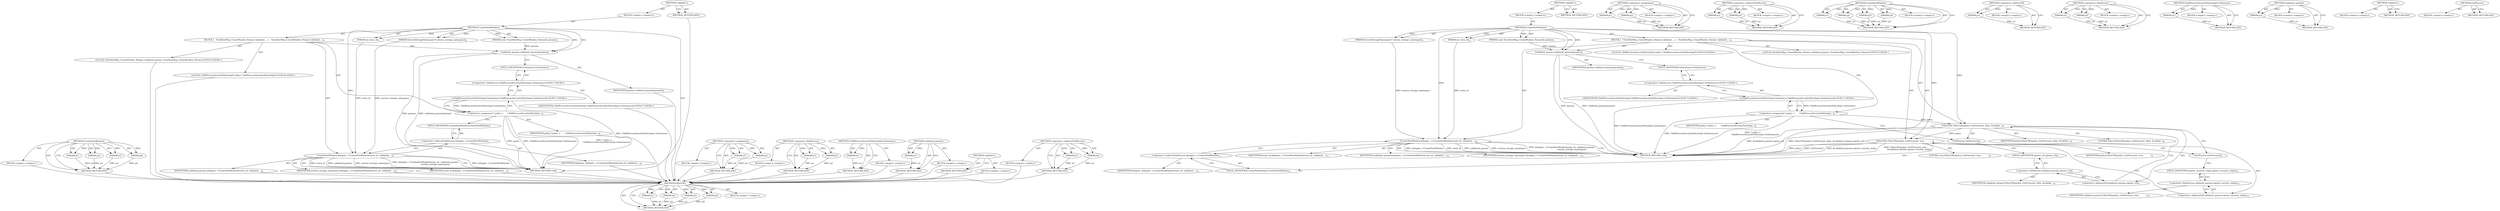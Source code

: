 digraph "GetProcess" {
vulnerable_71 [label=<(METHOD,CreateNewWindow)>];
vulnerable_72 [label=<(PARAM,p1)>];
vulnerable_73 [label=<(PARAM,p2)>];
vulnerable_74 [label=<(PARAM,p3)>];
vulnerable_75 [label=<(PARAM,p4)>];
vulnerable_76 [label=<(BLOCK,&lt;empty&gt;,&lt;empty&gt;)>];
vulnerable_77 [label=<(METHOD_RETURN,ANY)>];
vulnerable_6 [label=<(METHOD,&lt;global&gt;)<SUB>1</SUB>>];
vulnerable_7 [label=<(BLOCK,&lt;empty&gt;,&lt;empty&gt;)<SUB>1</SUB>>];
vulnerable_8 [label=<(METHOD,CreateNewWindow)<SUB>1</SUB>>];
vulnerable_9 [label=<(PARAM,int route_id)<SUB>2</SUB>>];
vulnerable_10 [label=<(PARAM,const ViewHostMsg_CreateWindow_Params&amp; params)<SUB>3</SUB>>];
vulnerable_11 [label=<(PARAM,SessionStorageNamespace* session_storage_namespace)<SUB>4</SUB>>];
vulnerable_12 [label=<(BLOCK,{
   ViewHostMsg_CreateWindow_Params validated_...,{
   ViewHostMsg_CreateWindow_Params validated_...)<SUB>4</SUB>>];
vulnerable_13 [label="<(LOCAL,ViewHostMsg_CreateWindow_Params validated_params: ViewHostMsg_CreateWindow_Params)<SUB>5</SUB>>"];
vulnerable_14 [label=<(validated_params,validated_params(params))<SUB>5</SUB>>];
vulnerable_15 [label=<(IDENTIFIER,params,validated_params(params))<SUB>5</SUB>>];
vulnerable_16 [label="<(LOCAL,ChildProcessSecurityPolicyImpl* policy: ChildProcessSecurityPolicyImpl*)<SUB>6</SUB>>"];
vulnerable_17 [label=<(&lt;operator&gt;.assignment,* policy =
       ChildProcessSecurityPolicyImp...)<SUB>6</SUB>>];
vulnerable_18 [label=<(IDENTIFIER,policy,* policy =
       ChildProcessSecurityPolicyImp...)<SUB>6</SUB>>];
vulnerable_19 [label="<(ChildProcessSecurityPolicyImpl.GetInstance,ChildProcessSecurityPolicyImpl::GetInstance())<SUB>7</SUB>>"];
vulnerable_20 [label="<(&lt;operator&gt;.fieldAccess,ChildProcessSecurityPolicyImpl::GetInstance)<SUB>7</SUB>>"];
vulnerable_21 [label="<(IDENTIFIER,ChildProcessSecurityPolicyImpl,ChildProcessSecurityPolicyImpl::GetInstance())<SUB>7</SUB>>"];
vulnerable_22 [label=<(FIELD_IDENTIFIER,GetInstance,GetInstance)<SUB>7</SUB>>];
vulnerable_23 [label=<(CreateNewWindow,delegate_-&gt;CreateNewWindow(route_id, validated_...)<SUB>9</SUB>>];
vulnerable_24 [label=<(&lt;operator&gt;.indirectFieldAccess,delegate_-&gt;CreateNewWindow)<SUB>9</SUB>>];
vulnerable_25 [label=<(IDENTIFIER,delegate_,delegate_-&gt;CreateNewWindow(route_id, validated_...)<SUB>9</SUB>>];
vulnerable_26 [label=<(FIELD_IDENTIFIER,CreateNewWindow,CreateNewWindow)<SUB>9</SUB>>];
vulnerable_27 [label=<(IDENTIFIER,route_id,delegate_-&gt;CreateNewWindow(route_id, validated_...)<SUB>9</SUB>>];
vulnerable_28 [label=<(IDENTIFIER,validated_params,delegate_-&gt;CreateNewWindow(route_id, validated_...)<SUB>9</SUB>>];
vulnerable_29 [label=<(IDENTIFIER,session_storage_namespace,delegate_-&gt;CreateNewWindow(route_id, validated_...)<SUB>10</SUB>>];
vulnerable_30 [label=<(METHOD_RETURN,void)<SUB>1</SUB>>];
vulnerable_32 [label=<(METHOD_RETURN,ANY)<SUB>1</SUB>>];
vulnerable_57 [label=<(METHOD,&lt;operator&gt;.assignment)>];
vulnerable_58 [label=<(PARAM,p1)>];
vulnerable_59 [label=<(PARAM,p2)>];
vulnerable_60 [label=<(BLOCK,&lt;empty&gt;,&lt;empty&gt;)>];
vulnerable_61 [label=<(METHOD_RETURN,ANY)>];
vulnerable_66 [label=<(METHOD,&lt;operator&gt;.fieldAccess)>];
vulnerable_67 [label=<(PARAM,p1)>];
vulnerable_68 [label=<(PARAM,p2)>];
vulnerable_69 [label=<(BLOCK,&lt;empty&gt;,&lt;empty&gt;)>];
vulnerable_70 [label=<(METHOD_RETURN,ANY)>];
vulnerable_62 [label=<(METHOD,ChildProcessSecurityPolicyImpl.GetInstance)>];
vulnerable_63 [label=<(PARAM,p1)>];
vulnerable_64 [label=<(BLOCK,&lt;empty&gt;,&lt;empty&gt;)>];
vulnerable_65 [label=<(METHOD_RETURN,ANY)>];
vulnerable_53 [label=<(METHOD,validated_params)>];
vulnerable_54 [label=<(PARAM,p1)>];
vulnerable_55 [label=<(BLOCK,&lt;empty&gt;,&lt;empty&gt;)>];
vulnerable_56 [label=<(METHOD_RETURN,ANY)>];
vulnerable_47 [label=<(METHOD,&lt;global&gt;)<SUB>1</SUB>>];
vulnerable_48 [label=<(BLOCK,&lt;empty&gt;,&lt;empty&gt;)>];
vulnerable_49 [label=<(METHOD_RETURN,ANY)>];
vulnerable_78 [label=<(METHOD,&lt;operator&gt;.indirectFieldAccess)>];
vulnerable_79 [label=<(PARAM,p1)>];
vulnerable_80 [label=<(PARAM,p2)>];
vulnerable_81 [label=<(BLOCK,&lt;empty&gt;,&lt;empty&gt;)>];
vulnerable_82 [label=<(METHOD_RETURN,ANY)>];
fixed_89 [label=<(METHOD,FilterURL)>];
fixed_90 [label=<(PARAM,p1)>];
fixed_91 [label=<(PARAM,p2)>];
fixed_92 [label=<(PARAM,p3)>];
fixed_93 [label=<(PARAM,p4)>];
fixed_94 [label=<(BLOCK,&lt;empty&gt;,&lt;empty&gt;)>];
fixed_95 [label=<(METHOD_RETURN,ANY)>];
fixed_6 [label=<(METHOD,&lt;global&gt;)<SUB>1</SUB>>];
fixed_7 [label=<(BLOCK,&lt;empty&gt;,&lt;empty&gt;)<SUB>1</SUB>>];
fixed_8 [label=<(METHOD,CreateNewWindow)<SUB>1</SUB>>];
fixed_9 [label=<(PARAM,int route_id)<SUB>2</SUB>>];
fixed_10 [label=<(PARAM,const ViewHostMsg_CreateWindow_Params&amp; params)<SUB>3</SUB>>];
fixed_11 [label=<(PARAM,SessionStorageNamespace* session_storage_namespace)<SUB>4</SUB>>];
fixed_12 [label=<(BLOCK,{
   ViewHostMsg_CreateWindow_Params validated_...,{
   ViewHostMsg_CreateWindow_Params validated_...)<SUB>4</SUB>>];
fixed_13 [label="<(LOCAL,ViewHostMsg_CreateWindow_Params validated_params: ViewHostMsg_CreateWindow_Params)<SUB>5</SUB>>"];
fixed_14 [label=<(validated_params,validated_params(params))<SUB>5</SUB>>];
fixed_15 [label=<(IDENTIFIER,params,validated_params(params))<SUB>5</SUB>>];
fixed_16 [label="<(LOCAL,ChildProcessSecurityPolicyImpl* policy: ChildProcessSecurityPolicyImpl*)<SUB>6</SUB>>"];
fixed_17 [label=<(&lt;operator&gt;.assignment,* policy =
       ChildProcessSecurityPolicyImp...)<SUB>6</SUB>>];
fixed_18 [label=<(IDENTIFIER,policy,* policy =
       ChildProcessSecurityPolicyImp...)<SUB>6</SUB>>];
fixed_19 [label="<(ChildProcessSecurityPolicyImpl.GetInstance,ChildProcessSecurityPolicyImpl::GetInstance())<SUB>7</SUB>>"];
fixed_20 [label="<(&lt;operator&gt;.fieldAccess,ChildProcessSecurityPolicyImpl::GetInstance)<SUB>7</SUB>>"];
fixed_21 [label="<(IDENTIFIER,ChildProcessSecurityPolicyImpl,ChildProcessSecurityPolicyImpl::GetInstance())<SUB>7</SUB>>"];
fixed_22 [label=<(FIELD_IDENTIFIER,GetInstance,GetInstance)<SUB>7</SUB>>];
fixed_23 [label=<(FilterURL,FilterURL(policy, GetProcess(), false, &amp;validat...)<SUB>8</SUB>>];
fixed_24 [label=<(IDENTIFIER,policy,FilterURL(policy, GetProcess(), false, &amp;validat...)<SUB>8</SUB>>];
fixed_25 [label=<(GetProcess,GetProcess())<SUB>8</SUB>>];
fixed_26 [label=<(LITERAL,false,FilterURL(policy, GetProcess(), false, &amp;validat...)<SUB>8</SUB>>];
fixed_27 [label=<(&lt;operator&gt;.addressOf,&amp;validated_params.opener_url)<SUB>8</SUB>>];
fixed_28 [label=<(&lt;operator&gt;.fieldAccess,validated_params.opener_url)<SUB>8</SUB>>];
fixed_29 [label=<(IDENTIFIER,validated_params,FilterURL(policy, GetProcess(), false, &amp;validat...)<SUB>8</SUB>>];
fixed_30 [label=<(FIELD_IDENTIFIER,opener_url,opener_url)<SUB>8</SUB>>];
fixed_31 [label=<(FilterURL,FilterURL(policy, GetProcess(), true,
         ...)<SUB>9</SUB>>];
fixed_32 [label=<(IDENTIFIER,policy,FilterURL(policy, GetProcess(), true,
         ...)<SUB>9</SUB>>];
fixed_33 [label=<(GetProcess,GetProcess())<SUB>9</SUB>>];
fixed_34 [label=<(LITERAL,true,FilterURL(policy, GetProcess(), true,
         ...)<SUB>9</SUB>>];
fixed_35 [label=<(&lt;operator&gt;.addressOf,&amp;validated_params.opener_security_origin)<SUB>10</SUB>>];
fixed_36 [label=<(&lt;operator&gt;.fieldAccess,validated_params.opener_security_origin)<SUB>10</SUB>>];
fixed_37 [label=<(IDENTIFIER,validated_params,FilterURL(policy, GetProcess(), true,
         ...)<SUB>10</SUB>>];
fixed_38 [label=<(FIELD_IDENTIFIER,opener_security_origin,opener_security_origin)<SUB>10</SUB>>];
fixed_39 [label=<(CreateNewWindow,delegate_-&gt;CreateNewWindow(route_id, validated_...)<SUB>12</SUB>>];
fixed_40 [label=<(&lt;operator&gt;.indirectFieldAccess,delegate_-&gt;CreateNewWindow)<SUB>12</SUB>>];
fixed_41 [label=<(IDENTIFIER,delegate_,delegate_-&gt;CreateNewWindow(route_id, validated_...)<SUB>12</SUB>>];
fixed_42 [label=<(FIELD_IDENTIFIER,CreateNewWindow,CreateNewWindow)<SUB>12</SUB>>];
fixed_43 [label=<(IDENTIFIER,route_id,delegate_-&gt;CreateNewWindow(route_id, validated_...)<SUB>12</SUB>>];
fixed_44 [label=<(IDENTIFIER,validated_params,delegate_-&gt;CreateNewWindow(route_id, validated_...)<SUB>12</SUB>>];
fixed_45 [label=<(IDENTIFIER,session_storage_namespace,delegate_-&gt;CreateNewWindow(route_id, validated_...)<SUB>13</SUB>>];
fixed_46 [label=<(METHOD_RETURN,void)<SUB>1</SUB>>];
fixed_48 [label=<(METHOD_RETURN,ANY)<SUB>1</SUB>>];
fixed_75 [label=<(METHOD,&lt;operator&gt;.assignment)>];
fixed_76 [label=<(PARAM,p1)>];
fixed_77 [label=<(PARAM,p2)>];
fixed_78 [label=<(BLOCK,&lt;empty&gt;,&lt;empty&gt;)>];
fixed_79 [label=<(METHOD_RETURN,ANY)>];
fixed_110 [label=<(METHOD,&lt;operator&gt;.indirectFieldAccess)>];
fixed_111 [label=<(PARAM,p1)>];
fixed_112 [label=<(PARAM,p2)>];
fixed_113 [label=<(BLOCK,&lt;empty&gt;,&lt;empty&gt;)>];
fixed_114 [label=<(METHOD_RETURN,ANY)>];
fixed_103 [label=<(METHOD,CreateNewWindow)>];
fixed_104 [label=<(PARAM,p1)>];
fixed_105 [label=<(PARAM,p2)>];
fixed_106 [label=<(PARAM,p3)>];
fixed_107 [label=<(PARAM,p4)>];
fixed_108 [label=<(BLOCK,&lt;empty&gt;,&lt;empty&gt;)>];
fixed_109 [label=<(METHOD_RETURN,ANY)>];
fixed_99 [label=<(METHOD,&lt;operator&gt;.addressOf)>];
fixed_100 [label=<(PARAM,p1)>];
fixed_101 [label=<(BLOCK,&lt;empty&gt;,&lt;empty&gt;)>];
fixed_102 [label=<(METHOD_RETURN,ANY)>];
fixed_84 [label=<(METHOD,&lt;operator&gt;.fieldAccess)>];
fixed_85 [label=<(PARAM,p1)>];
fixed_86 [label=<(PARAM,p2)>];
fixed_87 [label=<(BLOCK,&lt;empty&gt;,&lt;empty&gt;)>];
fixed_88 [label=<(METHOD_RETURN,ANY)>];
fixed_80 [label=<(METHOD,ChildProcessSecurityPolicyImpl.GetInstance)>];
fixed_81 [label=<(PARAM,p1)>];
fixed_82 [label=<(BLOCK,&lt;empty&gt;,&lt;empty&gt;)>];
fixed_83 [label=<(METHOD_RETURN,ANY)>];
fixed_71 [label=<(METHOD,validated_params)>];
fixed_72 [label=<(PARAM,p1)>];
fixed_73 [label=<(BLOCK,&lt;empty&gt;,&lt;empty&gt;)>];
fixed_74 [label=<(METHOD_RETURN,ANY)>];
fixed_65 [label=<(METHOD,&lt;global&gt;)<SUB>1</SUB>>];
fixed_66 [label=<(BLOCK,&lt;empty&gt;,&lt;empty&gt;)>];
fixed_67 [label=<(METHOD_RETURN,ANY)>];
fixed_96 [label=<(METHOD,GetProcess)>];
fixed_97 [label=<(BLOCK,&lt;empty&gt;,&lt;empty&gt;)>];
fixed_98 [label=<(METHOD_RETURN,ANY)>];
vulnerable_71 -> vulnerable_72  [key=0, label="AST: "];
vulnerable_71 -> vulnerable_72  [key=1, label="DDG: "];
vulnerable_71 -> vulnerable_76  [key=0, label="AST: "];
vulnerable_71 -> vulnerable_73  [key=0, label="AST: "];
vulnerable_71 -> vulnerable_73  [key=1, label="DDG: "];
vulnerable_71 -> vulnerable_77  [key=0, label="AST: "];
vulnerable_71 -> vulnerable_77  [key=1, label="CFG: "];
vulnerable_71 -> vulnerable_74  [key=0, label="AST: "];
vulnerable_71 -> vulnerable_74  [key=1, label="DDG: "];
vulnerable_71 -> vulnerable_75  [key=0, label="AST: "];
vulnerable_71 -> vulnerable_75  [key=1, label="DDG: "];
vulnerable_72 -> vulnerable_77  [key=0, label="DDG: p1"];
vulnerable_73 -> vulnerable_77  [key=0, label="DDG: p2"];
vulnerable_74 -> vulnerable_77  [key=0, label="DDG: p3"];
vulnerable_75 -> vulnerable_77  [key=0, label="DDG: p4"];
vulnerable_76 -> fixed_89  [key=0];
vulnerable_77 -> fixed_89  [key=0];
vulnerable_6 -> vulnerable_7  [key=0, label="AST: "];
vulnerable_6 -> vulnerable_32  [key=0, label="AST: "];
vulnerable_6 -> vulnerable_32  [key=1, label="CFG: "];
vulnerable_7 -> vulnerable_8  [key=0, label="AST: "];
vulnerable_8 -> vulnerable_9  [key=0, label="AST: "];
vulnerable_8 -> vulnerable_9  [key=1, label="DDG: "];
vulnerable_8 -> vulnerable_10  [key=0, label="AST: "];
vulnerable_8 -> vulnerable_10  [key=1, label="DDG: "];
vulnerable_8 -> vulnerable_11  [key=0, label="AST: "];
vulnerable_8 -> vulnerable_11  [key=1, label="DDG: "];
vulnerable_8 -> vulnerable_12  [key=0, label="AST: "];
vulnerable_8 -> vulnerable_30  [key=0, label="AST: "];
vulnerable_8 -> vulnerable_14  [key=0, label="CFG: "];
vulnerable_8 -> vulnerable_14  [key=1, label="DDG: "];
vulnerable_8 -> vulnerable_23  [key=0, label="DDG: "];
vulnerable_9 -> vulnerable_23  [key=0, label="DDG: route_id"];
vulnerable_10 -> vulnerable_14  [key=0, label="DDG: params"];
vulnerable_11 -> vulnerable_23  [key=0, label="DDG: session_storage_namespace"];
vulnerable_12 -> vulnerable_13  [key=0, label="AST: "];
vulnerable_12 -> vulnerable_14  [key=0, label="AST: "];
vulnerable_12 -> vulnerable_16  [key=0, label="AST: "];
vulnerable_12 -> vulnerable_17  [key=0, label="AST: "];
vulnerable_12 -> vulnerable_23  [key=0, label="AST: "];
vulnerable_13 -> fixed_89  [key=0];
vulnerable_14 -> vulnerable_15  [key=0, label="AST: "];
vulnerable_14 -> vulnerable_22  [key=0, label="CFG: "];
vulnerable_14 -> vulnerable_30  [key=0, label="DDG: params"];
vulnerable_14 -> vulnerable_30  [key=1, label="DDG: validated_params(params)"];
vulnerable_15 -> fixed_89  [key=0];
vulnerable_16 -> fixed_89  [key=0];
vulnerable_17 -> vulnerable_18  [key=0, label="AST: "];
vulnerable_17 -> vulnerable_19  [key=0, label="AST: "];
vulnerable_17 -> vulnerable_26  [key=0, label="CFG: "];
vulnerable_17 -> vulnerable_30  [key=0, label="DDG: policy"];
vulnerable_17 -> vulnerable_30  [key=1, label="DDG: ChildProcessSecurityPolicyImpl::GetInstance()"];
vulnerable_17 -> vulnerable_30  [key=2, label="DDG: * policy =
       ChildProcessSecurityPolicyImpl::GetInstance()"];
vulnerable_18 -> fixed_89  [key=0];
vulnerable_19 -> vulnerable_20  [key=0, label="AST: "];
vulnerable_19 -> vulnerable_17  [key=0, label="CFG: "];
vulnerable_19 -> vulnerable_17  [key=1, label="DDG: ChildProcessSecurityPolicyImpl::GetInstance"];
vulnerable_19 -> vulnerable_30  [key=0, label="DDG: ChildProcessSecurityPolicyImpl::GetInstance"];
vulnerable_20 -> vulnerable_21  [key=0, label="AST: "];
vulnerable_20 -> vulnerable_22  [key=0, label="AST: "];
vulnerable_20 -> vulnerable_19  [key=0, label="CFG: "];
vulnerable_21 -> fixed_89  [key=0];
vulnerable_22 -> vulnerable_20  [key=0, label="CFG: "];
vulnerable_23 -> vulnerable_24  [key=0, label="AST: "];
vulnerable_23 -> vulnerable_27  [key=0, label="AST: "];
vulnerable_23 -> vulnerable_28  [key=0, label="AST: "];
vulnerable_23 -> vulnerable_29  [key=0, label="AST: "];
vulnerable_23 -> vulnerable_30  [key=0, label="CFG: "];
vulnerable_23 -> vulnerable_30  [key=1, label="DDG: delegate_-&gt;CreateNewWindow"];
vulnerable_23 -> vulnerable_30  [key=2, label="DDG: route_id"];
vulnerable_23 -> vulnerable_30  [key=3, label="DDG: validated_params"];
vulnerable_23 -> vulnerable_30  [key=4, label="DDG: session_storage_namespace"];
vulnerable_23 -> vulnerable_30  [key=5, label="DDG: delegate_-&gt;CreateNewWindow(route_id, validated_params,
                              session_storage_namespace)"];
vulnerable_24 -> vulnerable_25  [key=0, label="AST: "];
vulnerable_24 -> vulnerable_26  [key=0, label="AST: "];
vulnerable_24 -> vulnerable_23  [key=0, label="CFG: "];
vulnerable_25 -> fixed_89  [key=0];
vulnerable_26 -> vulnerable_24  [key=0, label="CFG: "];
vulnerable_27 -> fixed_89  [key=0];
vulnerable_28 -> fixed_89  [key=0];
vulnerable_29 -> fixed_89  [key=0];
vulnerable_30 -> fixed_89  [key=0];
vulnerable_32 -> fixed_89  [key=0];
vulnerable_57 -> vulnerable_58  [key=0, label="AST: "];
vulnerable_57 -> vulnerable_58  [key=1, label="DDG: "];
vulnerable_57 -> vulnerable_60  [key=0, label="AST: "];
vulnerable_57 -> vulnerable_59  [key=0, label="AST: "];
vulnerable_57 -> vulnerable_59  [key=1, label="DDG: "];
vulnerable_57 -> vulnerable_61  [key=0, label="AST: "];
vulnerable_57 -> vulnerable_61  [key=1, label="CFG: "];
vulnerable_58 -> vulnerable_61  [key=0, label="DDG: p1"];
vulnerable_59 -> vulnerable_61  [key=0, label="DDG: p2"];
vulnerable_60 -> fixed_89  [key=0];
vulnerable_61 -> fixed_89  [key=0];
vulnerable_66 -> vulnerable_67  [key=0, label="AST: "];
vulnerable_66 -> vulnerable_67  [key=1, label="DDG: "];
vulnerable_66 -> vulnerable_69  [key=0, label="AST: "];
vulnerable_66 -> vulnerable_68  [key=0, label="AST: "];
vulnerable_66 -> vulnerable_68  [key=1, label="DDG: "];
vulnerable_66 -> vulnerable_70  [key=0, label="AST: "];
vulnerable_66 -> vulnerable_70  [key=1, label="CFG: "];
vulnerable_67 -> vulnerable_70  [key=0, label="DDG: p1"];
vulnerable_68 -> vulnerable_70  [key=0, label="DDG: p2"];
vulnerable_69 -> fixed_89  [key=0];
vulnerable_70 -> fixed_89  [key=0];
vulnerable_62 -> vulnerable_63  [key=0, label="AST: "];
vulnerable_62 -> vulnerable_63  [key=1, label="DDG: "];
vulnerable_62 -> vulnerable_64  [key=0, label="AST: "];
vulnerable_62 -> vulnerable_65  [key=0, label="AST: "];
vulnerable_62 -> vulnerable_65  [key=1, label="CFG: "];
vulnerable_63 -> vulnerable_65  [key=0, label="DDG: p1"];
vulnerable_64 -> fixed_89  [key=0];
vulnerable_65 -> fixed_89  [key=0];
vulnerable_53 -> vulnerable_54  [key=0, label="AST: "];
vulnerable_53 -> vulnerable_54  [key=1, label="DDG: "];
vulnerable_53 -> vulnerable_55  [key=0, label="AST: "];
vulnerable_53 -> vulnerable_56  [key=0, label="AST: "];
vulnerable_53 -> vulnerable_56  [key=1, label="CFG: "];
vulnerable_54 -> vulnerable_56  [key=0, label="DDG: p1"];
vulnerable_55 -> fixed_89  [key=0];
vulnerable_56 -> fixed_89  [key=0];
vulnerable_47 -> vulnerable_48  [key=0, label="AST: "];
vulnerable_47 -> vulnerable_49  [key=0, label="AST: "];
vulnerable_47 -> vulnerable_49  [key=1, label="CFG: "];
vulnerable_48 -> fixed_89  [key=0];
vulnerable_49 -> fixed_89  [key=0];
vulnerable_78 -> vulnerable_79  [key=0, label="AST: "];
vulnerable_78 -> vulnerable_79  [key=1, label="DDG: "];
vulnerable_78 -> vulnerable_81  [key=0, label="AST: "];
vulnerable_78 -> vulnerable_80  [key=0, label="AST: "];
vulnerable_78 -> vulnerable_80  [key=1, label="DDG: "];
vulnerable_78 -> vulnerable_82  [key=0, label="AST: "];
vulnerable_78 -> vulnerable_82  [key=1, label="CFG: "];
vulnerable_79 -> vulnerable_82  [key=0, label="DDG: p1"];
vulnerable_80 -> vulnerable_82  [key=0, label="DDG: p2"];
vulnerable_81 -> fixed_89  [key=0];
vulnerable_82 -> fixed_89  [key=0];
fixed_89 -> fixed_90  [key=0, label="AST: "];
fixed_89 -> fixed_90  [key=1, label="DDG: "];
fixed_89 -> fixed_94  [key=0, label="AST: "];
fixed_89 -> fixed_91  [key=0, label="AST: "];
fixed_89 -> fixed_91  [key=1, label="DDG: "];
fixed_89 -> fixed_95  [key=0, label="AST: "];
fixed_89 -> fixed_95  [key=1, label="CFG: "];
fixed_89 -> fixed_92  [key=0, label="AST: "];
fixed_89 -> fixed_92  [key=1, label="DDG: "];
fixed_89 -> fixed_93  [key=0, label="AST: "];
fixed_89 -> fixed_93  [key=1, label="DDG: "];
fixed_90 -> fixed_95  [key=0, label="DDG: p1"];
fixed_91 -> fixed_95  [key=0, label="DDG: p2"];
fixed_92 -> fixed_95  [key=0, label="DDG: p3"];
fixed_93 -> fixed_95  [key=0, label="DDG: p4"];
fixed_6 -> fixed_7  [key=0, label="AST: "];
fixed_6 -> fixed_48  [key=0, label="AST: "];
fixed_6 -> fixed_48  [key=1, label="CFG: "];
fixed_7 -> fixed_8  [key=0, label="AST: "];
fixed_8 -> fixed_9  [key=0, label="AST: "];
fixed_8 -> fixed_9  [key=1, label="DDG: "];
fixed_8 -> fixed_10  [key=0, label="AST: "];
fixed_8 -> fixed_10  [key=1, label="DDG: "];
fixed_8 -> fixed_11  [key=0, label="AST: "];
fixed_8 -> fixed_11  [key=1, label="DDG: "];
fixed_8 -> fixed_12  [key=0, label="AST: "];
fixed_8 -> fixed_46  [key=0, label="AST: "];
fixed_8 -> fixed_14  [key=0, label="CFG: "];
fixed_8 -> fixed_14  [key=1, label="DDG: "];
fixed_8 -> fixed_23  [key=0, label="DDG: "];
fixed_8 -> fixed_31  [key=0, label="DDG: "];
fixed_8 -> fixed_39  [key=0, label="DDG: "];
fixed_9 -> fixed_39  [key=0, label="DDG: route_id"];
fixed_10 -> fixed_14  [key=0, label="DDG: params"];
fixed_11 -> fixed_39  [key=0, label="DDG: session_storage_namespace"];
fixed_12 -> fixed_13  [key=0, label="AST: "];
fixed_12 -> fixed_14  [key=0, label="AST: "];
fixed_12 -> fixed_16  [key=0, label="AST: "];
fixed_12 -> fixed_17  [key=0, label="AST: "];
fixed_12 -> fixed_23  [key=0, label="AST: "];
fixed_12 -> fixed_31  [key=0, label="AST: "];
fixed_12 -> fixed_39  [key=0, label="AST: "];
fixed_14 -> fixed_15  [key=0, label="AST: "];
fixed_14 -> fixed_22  [key=0, label="CFG: "];
fixed_14 -> fixed_46  [key=0, label="DDG: params"];
fixed_14 -> fixed_46  [key=1, label="DDG: validated_params(params)"];
fixed_17 -> fixed_18  [key=0, label="AST: "];
fixed_17 -> fixed_19  [key=0, label="AST: "];
fixed_17 -> fixed_25  [key=0, label="CFG: "];
fixed_17 -> fixed_46  [key=0, label="DDG: ChildProcessSecurityPolicyImpl::GetInstance()"];
fixed_17 -> fixed_46  [key=1, label="DDG: * policy =
       ChildProcessSecurityPolicyImpl::GetInstance()"];
fixed_17 -> fixed_23  [key=0, label="DDG: policy"];
fixed_19 -> fixed_20  [key=0, label="AST: "];
fixed_19 -> fixed_17  [key=0, label="CFG: "];
fixed_19 -> fixed_17  [key=1, label="DDG: ChildProcessSecurityPolicyImpl::GetInstance"];
fixed_19 -> fixed_46  [key=0, label="DDG: ChildProcessSecurityPolicyImpl::GetInstance"];
fixed_20 -> fixed_21  [key=0, label="AST: "];
fixed_20 -> fixed_22  [key=0, label="AST: "];
fixed_20 -> fixed_19  [key=0, label="CFG: "];
fixed_22 -> fixed_20  [key=0, label="CFG: "];
fixed_23 -> fixed_24  [key=0, label="AST: "];
fixed_23 -> fixed_25  [key=0, label="AST: "];
fixed_23 -> fixed_26  [key=0, label="AST: "];
fixed_23 -> fixed_27  [key=0, label="AST: "];
fixed_23 -> fixed_33  [key=0, label="CFG: "];
fixed_23 -> fixed_46  [key=0, label="DDG: &amp;validated_params.opener_url"];
fixed_23 -> fixed_46  [key=1, label="DDG: FilterURL(policy, GetProcess(), false, &amp;validated_params.opener_url)"];
fixed_23 -> fixed_31  [key=0, label="DDG: policy"];
fixed_25 -> fixed_30  [key=0, label="CFG: "];
fixed_27 -> fixed_28  [key=0, label="AST: "];
fixed_27 -> fixed_23  [key=0, label="CFG: "];
fixed_28 -> fixed_29  [key=0, label="AST: "];
fixed_28 -> fixed_30  [key=0, label="AST: "];
fixed_28 -> fixed_27  [key=0, label="CFG: "];
fixed_30 -> fixed_28  [key=0, label="CFG: "];
fixed_31 -> fixed_32  [key=0, label="AST: "];
fixed_31 -> fixed_33  [key=0, label="AST: "];
fixed_31 -> fixed_34  [key=0, label="AST: "];
fixed_31 -> fixed_35  [key=0, label="AST: "];
fixed_31 -> fixed_42  [key=0, label="CFG: "];
fixed_31 -> fixed_46  [key=0, label="DDG: policy"];
fixed_31 -> fixed_46  [key=1, label="DDG: GetProcess()"];
fixed_31 -> fixed_46  [key=2, label="DDG: &amp;validated_params.opener_security_origin"];
fixed_31 -> fixed_46  [key=3, label="DDG: FilterURL(policy, GetProcess(), true,
            &amp;validated_params.opener_security_origin)"];
fixed_33 -> fixed_38  [key=0, label="CFG: "];
fixed_35 -> fixed_36  [key=0, label="AST: "];
fixed_35 -> fixed_31  [key=0, label="CFG: "];
fixed_36 -> fixed_37  [key=0, label="AST: "];
fixed_36 -> fixed_38  [key=0, label="AST: "];
fixed_36 -> fixed_35  [key=0, label="CFG: "];
fixed_38 -> fixed_36  [key=0, label="CFG: "];
fixed_39 -> fixed_40  [key=0, label="AST: "];
fixed_39 -> fixed_43  [key=0, label="AST: "];
fixed_39 -> fixed_44  [key=0, label="AST: "];
fixed_39 -> fixed_45  [key=0, label="AST: "];
fixed_39 -> fixed_46  [key=0, label="CFG: "];
fixed_39 -> fixed_46  [key=1, label="DDG: delegate_-&gt;CreateNewWindow"];
fixed_39 -> fixed_46  [key=2, label="DDG: route_id"];
fixed_39 -> fixed_46  [key=3, label="DDG: validated_params"];
fixed_39 -> fixed_46  [key=4, label="DDG: session_storage_namespace"];
fixed_39 -> fixed_46  [key=5, label="DDG: delegate_-&gt;CreateNewWindow(route_id, validated_params,
                              session_storage_namespace)"];
fixed_40 -> fixed_41  [key=0, label="AST: "];
fixed_40 -> fixed_42  [key=0, label="AST: "];
fixed_40 -> fixed_39  [key=0, label="CFG: "];
fixed_42 -> fixed_40  [key=0, label="CFG: "];
fixed_75 -> fixed_76  [key=0, label="AST: "];
fixed_75 -> fixed_76  [key=1, label="DDG: "];
fixed_75 -> fixed_78  [key=0, label="AST: "];
fixed_75 -> fixed_77  [key=0, label="AST: "];
fixed_75 -> fixed_77  [key=1, label="DDG: "];
fixed_75 -> fixed_79  [key=0, label="AST: "];
fixed_75 -> fixed_79  [key=1, label="CFG: "];
fixed_76 -> fixed_79  [key=0, label="DDG: p1"];
fixed_77 -> fixed_79  [key=0, label="DDG: p2"];
fixed_110 -> fixed_111  [key=0, label="AST: "];
fixed_110 -> fixed_111  [key=1, label="DDG: "];
fixed_110 -> fixed_113  [key=0, label="AST: "];
fixed_110 -> fixed_112  [key=0, label="AST: "];
fixed_110 -> fixed_112  [key=1, label="DDG: "];
fixed_110 -> fixed_114  [key=0, label="AST: "];
fixed_110 -> fixed_114  [key=1, label="CFG: "];
fixed_111 -> fixed_114  [key=0, label="DDG: p1"];
fixed_112 -> fixed_114  [key=0, label="DDG: p2"];
fixed_103 -> fixed_104  [key=0, label="AST: "];
fixed_103 -> fixed_104  [key=1, label="DDG: "];
fixed_103 -> fixed_108  [key=0, label="AST: "];
fixed_103 -> fixed_105  [key=0, label="AST: "];
fixed_103 -> fixed_105  [key=1, label="DDG: "];
fixed_103 -> fixed_109  [key=0, label="AST: "];
fixed_103 -> fixed_109  [key=1, label="CFG: "];
fixed_103 -> fixed_106  [key=0, label="AST: "];
fixed_103 -> fixed_106  [key=1, label="DDG: "];
fixed_103 -> fixed_107  [key=0, label="AST: "];
fixed_103 -> fixed_107  [key=1, label="DDG: "];
fixed_104 -> fixed_109  [key=0, label="DDG: p1"];
fixed_105 -> fixed_109  [key=0, label="DDG: p2"];
fixed_106 -> fixed_109  [key=0, label="DDG: p3"];
fixed_107 -> fixed_109  [key=0, label="DDG: p4"];
fixed_99 -> fixed_100  [key=0, label="AST: "];
fixed_99 -> fixed_100  [key=1, label="DDG: "];
fixed_99 -> fixed_101  [key=0, label="AST: "];
fixed_99 -> fixed_102  [key=0, label="AST: "];
fixed_99 -> fixed_102  [key=1, label="CFG: "];
fixed_100 -> fixed_102  [key=0, label="DDG: p1"];
fixed_84 -> fixed_85  [key=0, label="AST: "];
fixed_84 -> fixed_85  [key=1, label="DDG: "];
fixed_84 -> fixed_87  [key=0, label="AST: "];
fixed_84 -> fixed_86  [key=0, label="AST: "];
fixed_84 -> fixed_86  [key=1, label="DDG: "];
fixed_84 -> fixed_88  [key=0, label="AST: "];
fixed_84 -> fixed_88  [key=1, label="CFG: "];
fixed_85 -> fixed_88  [key=0, label="DDG: p1"];
fixed_86 -> fixed_88  [key=0, label="DDG: p2"];
fixed_80 -> fixed_81  [key=0, label="AST: "];
fixed_80 -> fixed_81  [key=1, label="DDG: "];
fixed_80 -> fixed_82  [key=0, label="AST: "];
fixed_80 -> fixed_83  [key=0, label="AST: "];
fixed_80 -> fixed_83  [key=1, label="CFG: "];
fixed_81 -> fixed_83  [key=0, label="DDG: p1"];
fixed_71 -> fixed_72  [key=0, label="AST: "];
fixed_71 -> fixed_72  [key=1, label="DDG: "];
fixed_71 -> fixed_73  [key=0, label="AST: "];
fixed_71 -> fixed_74  [key=0, label="AST: "];
fixed_71 -> fixed_74  [key=1, label="CFG: "];
fixed_72 -> fixed_74  [key=0, label="DDG: p1"];
fixed_65 -> fixed_66  [key=0, label="AST: "];
fixed_65 -> fixed_67  [key=0, label="AST: "];
fixed_65 -> fixed_67  [key=1, label="CFG: "];
fixed_96 -> fixed_97  [key=0, label="AST: "];
fixed_96 -> fixed_98  [key=0, label="AST: "];
fixed_96 -> fixed_98  [key=1, label="CFG: "];
}
